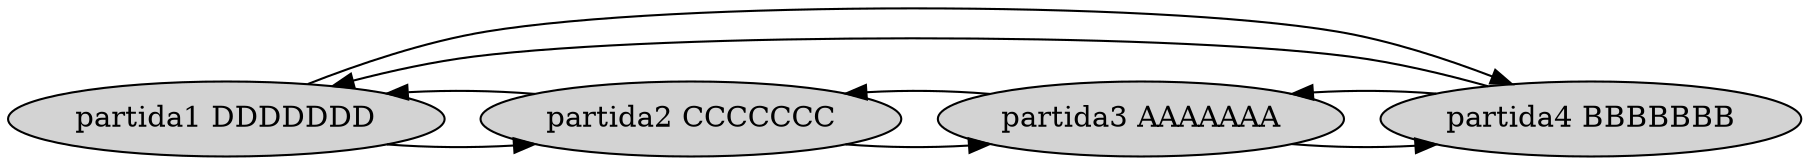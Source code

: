 Digraph G {
"Nodo0"[label = "partida1 DDDDDDD" style=filled]
"Nodo0" -> "Nodo1"[constraint=false];
"Nodo1" -> "Nodo0"[constraint=false];
"Nodo1"[label = "partida2 CCCCCCC" style=filled]
"Nodo1" -> "Nodo2"[constraint=false];
"Nodo2" -> "Nodo1"[constraint=false];
"Nodo2"[label = "partida3 AAAAAAA" style=filled]
"Nodo2" -> "Nodo3"[constraint=false];
"Nodo3" -> "Nodo2"[constraint=false];
"Nodo3"[label = "partida4 BBBBBBB" style=filled]
"Nodo3" -> "Nodo0"[constraint=false];
"Nodo0" -> "Nodo3"[constraint=false];
}